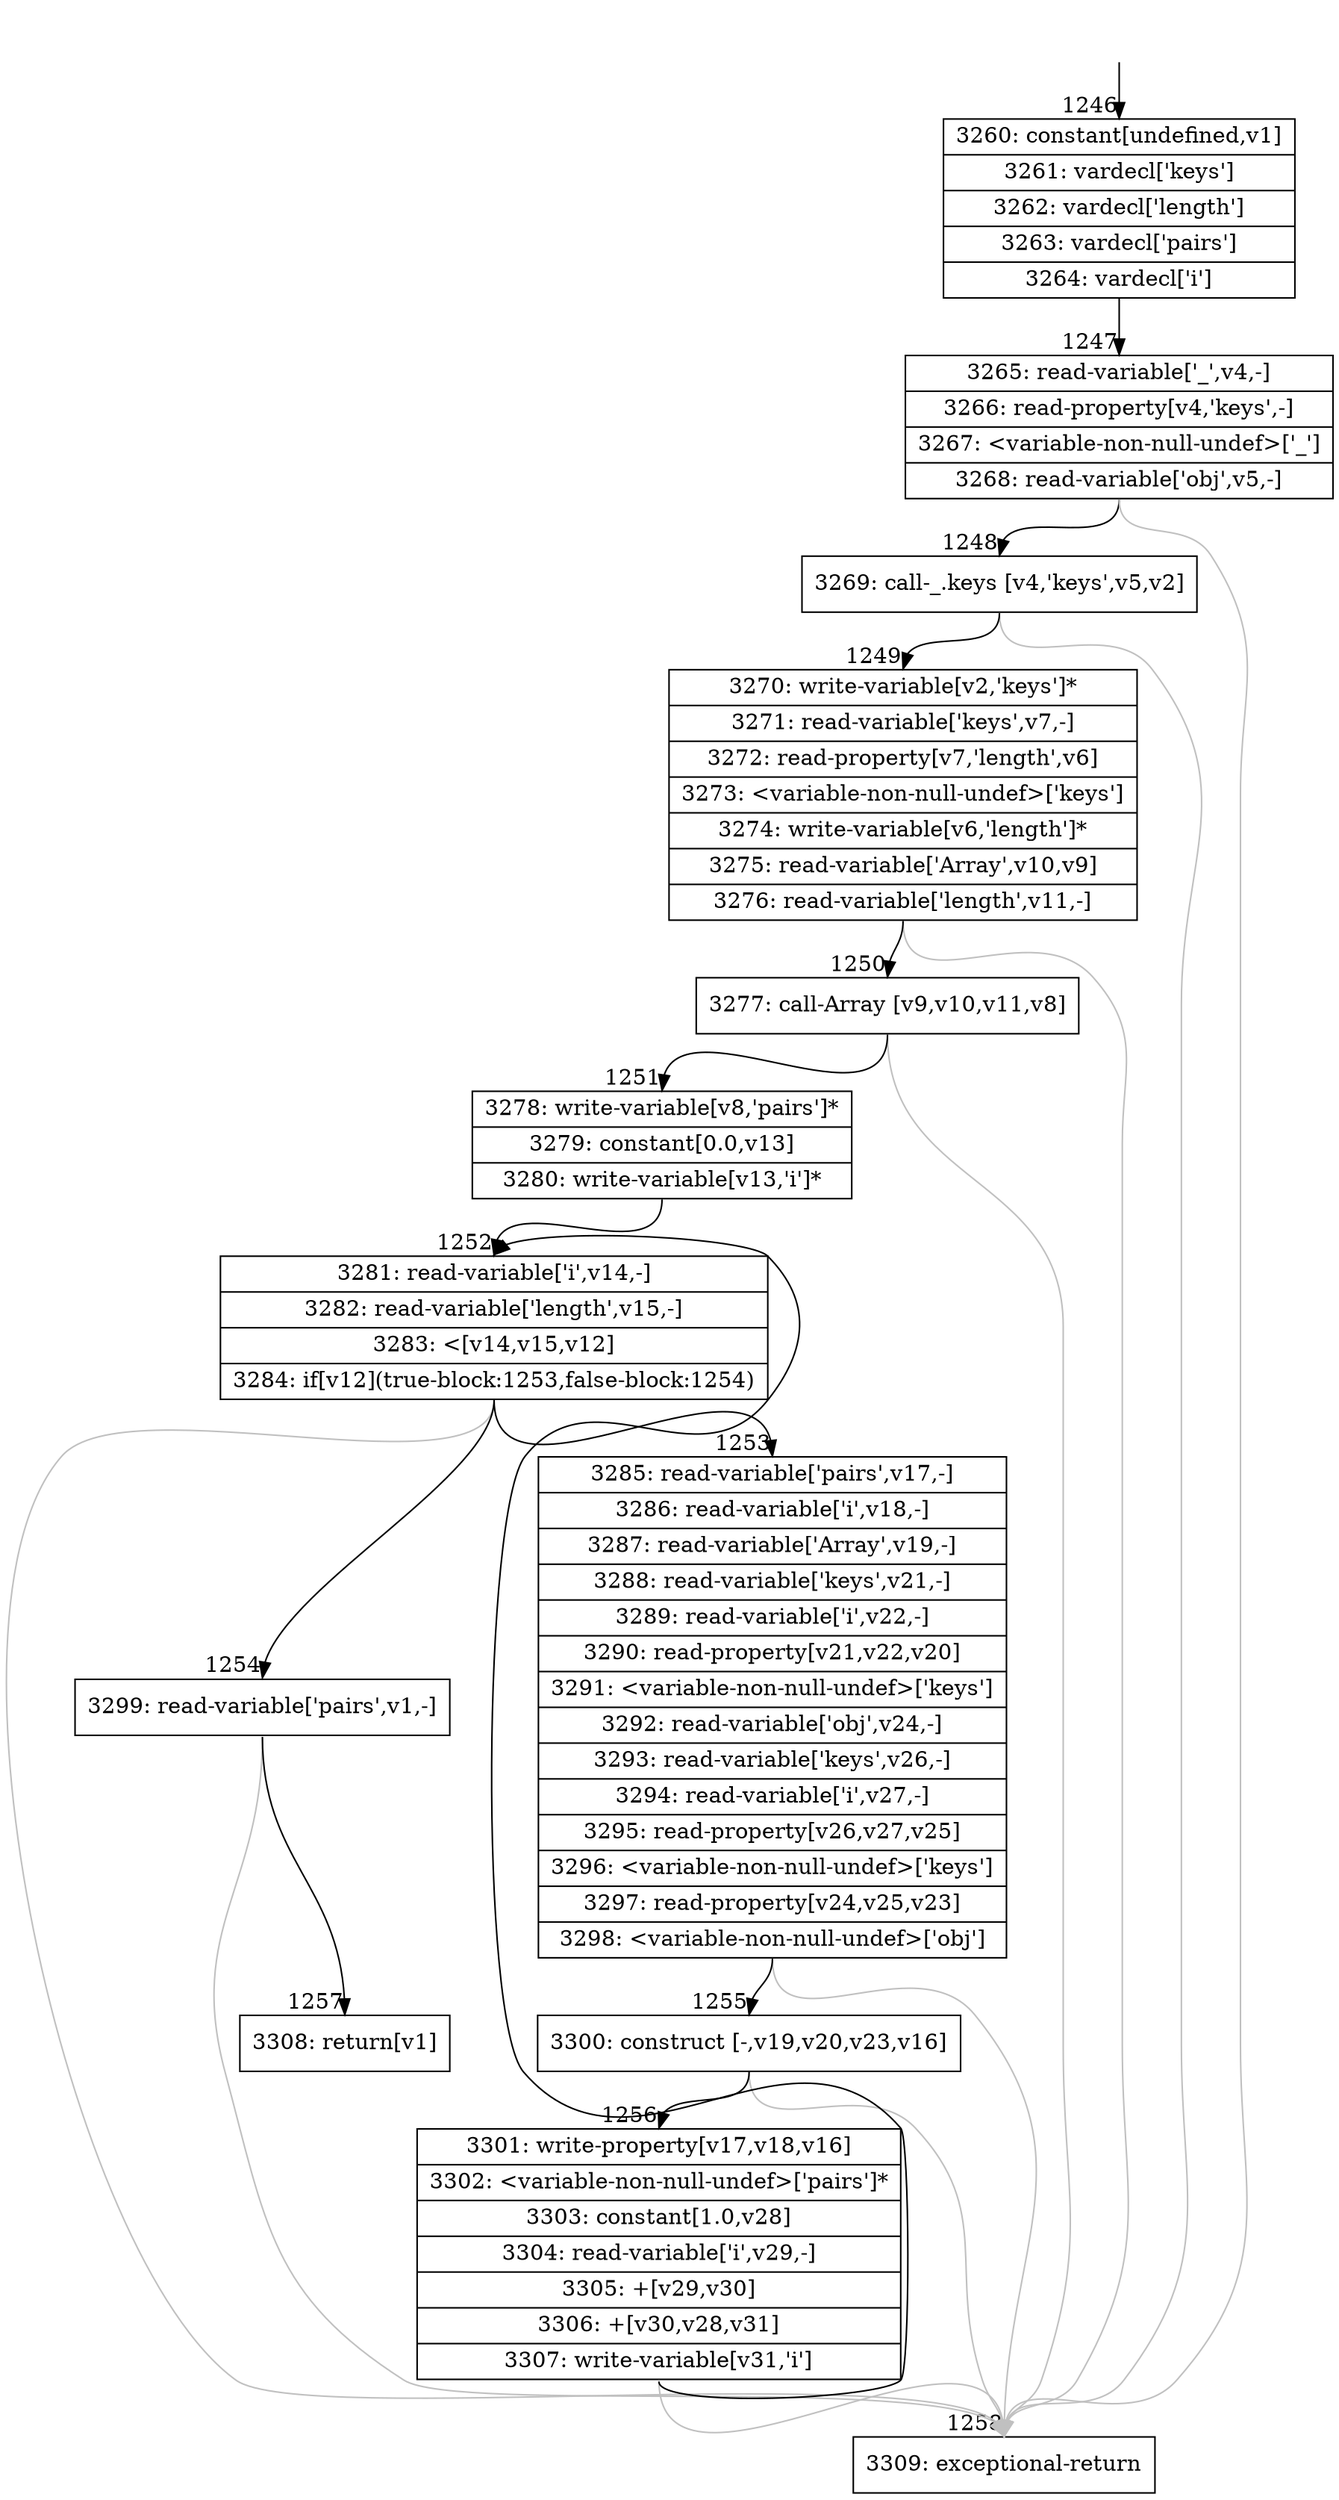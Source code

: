 digraph {
rankdir="TD"
BB_entry106[shape=none,label=""];
BB_entry106 -> BB1246 [tailport=s, headport=n, headlabel="    1246"]
BB1246 [shape=record label="{3260: constant[undefined,v1]|3261: vardecl['keys']|3262: vardecl['length']|3263: vardecl['pairs']|3264: vardecl['i']}" ] 
BB1246 -> BB1247 [tailport=s, headport=n, headlabel="      1247"]
BB1247 [shape=record label="{3265: read-variable['_',v4,-]|3266: read-property[v4,'keys',-]|3267: \<variable-non-null-undef\>['_']|3268: read-variable['obj',v5,-]}" ] 
BB1247 -> BB1248 [tailport=s, headport=n, headlabel="      1248"]
BB1247 -> BB1258 [tailport=s, headport=n, color=gray, headlabel="      1258"]
BB1248 [shape=record label="{3269: call-_.keys [v4,'keys',v5,v2]}" ] 
BB1248 -> BB1249 [tailport=s, headport=n, headlabel="      1249"]
BB1248 -> BB1258 [tailport=s, headport=n, color=gray]
BB1249 [shape=record label="{3270: write-variable[v2,'keys']*|3271: read-variable['keys',v7,-]|3272: read-property[v7,'length',v6]|3273: \<variable-non-null-undef\>['keys']|3274: write-variable[v6,'length']*|3275: read-variable['Array',v10,v9]|3276: read-variable['length',v11,-]}" ] 
BB1249 -> BB1250 [tailport=s, headport=n, headlabel="      1250"]
BB1249 -> BB1258 [tailport=s, headport=n, color=gray]
BB1250 [shape=record label="{3277: call-Array [v9,v10,v11,v8]}" ] 
BB1250 -> BB1251 [tailport=s, headport=n, headlabel="      1251"]
BB1250 -> BB1258 [tailport=s, headport=n, color=gray]
BB1251 [shape=record label="{3278: write-variable[v8,'pairs']*|3279: constant[0.0,v13]|3280: write-variable[v13,'i']*}" ] 
BB1251 -> BB1252 [tailport=s, headport=n, headlabel="      1252"]
BB1252 [shape=record label="{3281: read-variable['i',v14,-]|3282: read-variable['length',v15,-]|3283: \<[v14,v15,v12]|3284: if[v12](true-block:1253,false-block:1254)}" ] 
BB1252 -> BB1253 [tailport=s, headport=n, headlabel="      1253"]
BB1252 -> BB1254 [tailport=s, headport=n, headlabel="      1254"]
BB1252 -> BB1258 [tailport=s, headport=n, color=gray]
BB1253 [shape=record label="{3285: read-variable['pairs',v17,-]|3286: read-variable['i',v18,-]|3287: read-variable['Array',v19,-]|3288: read-variable['keys',v21,-]|3289: read-variable['i',v22,-]|3290: read-property[v21,v22,v20]|3291: \<variable-non-null-undef\>['keys']|3292: read-variable['obj',v24,-]|3293: read-variable['keys',v26,-]|3294: read-variable['i',v27,-]|3295: read-property[v26,v27,v25]|3296: \<variable-non-null-undef\>['keys']|3297: read-property[v24,v25,v23]|3298: \<variable-non-null-undef\>['obj']}" ] 
BB1253 -> BB1255 [tailport=s, headport=n, headlabel="      1255"]
BB1253 -> BB1258 [tailport=s, headport=n, color=gray]
BB1254 [shape=record label="{3299: read-variable['pairs',v1,-]}" ] 
BB1254 -> BB1257 [tailport=s, headport=n, headlabel="      1257"]
BB1254 -> BB1258 [tailport=s, headport=n, color=gray]
BB1255 [shape=record label="{3300: construct [-,v19,v20,v23,v16]}" ] 
BB1255 -> BB1256 [tailport=s, headport=n, headlabel="      1256"]
BB1255 -> BB1258 [tailport=s, headport=n, color=gray]
BB1256 [shape=record label="{3301: write-property[v17,v18,v16]|3302: \<variable-non-null-undef\>['pairs']*|3303: constant[1.0,v28]|3304: read-variable['i',v29,-]|3305: +[v29,v30]|3306: +[v30,v28,v31]|3307: write-variable[v31,'i']}" ] 
BB1256 -> BB1252 [tailport=s, headport=n]
BB1256 -> BB1258 [tailport=s, headport=n, color=gray]
BB1257 [shape=record label="{3308: return[v1]}" ] 
BB1258 [shape=record label="{3309: exceptional-return}" ] 
//#$~ 982
}
